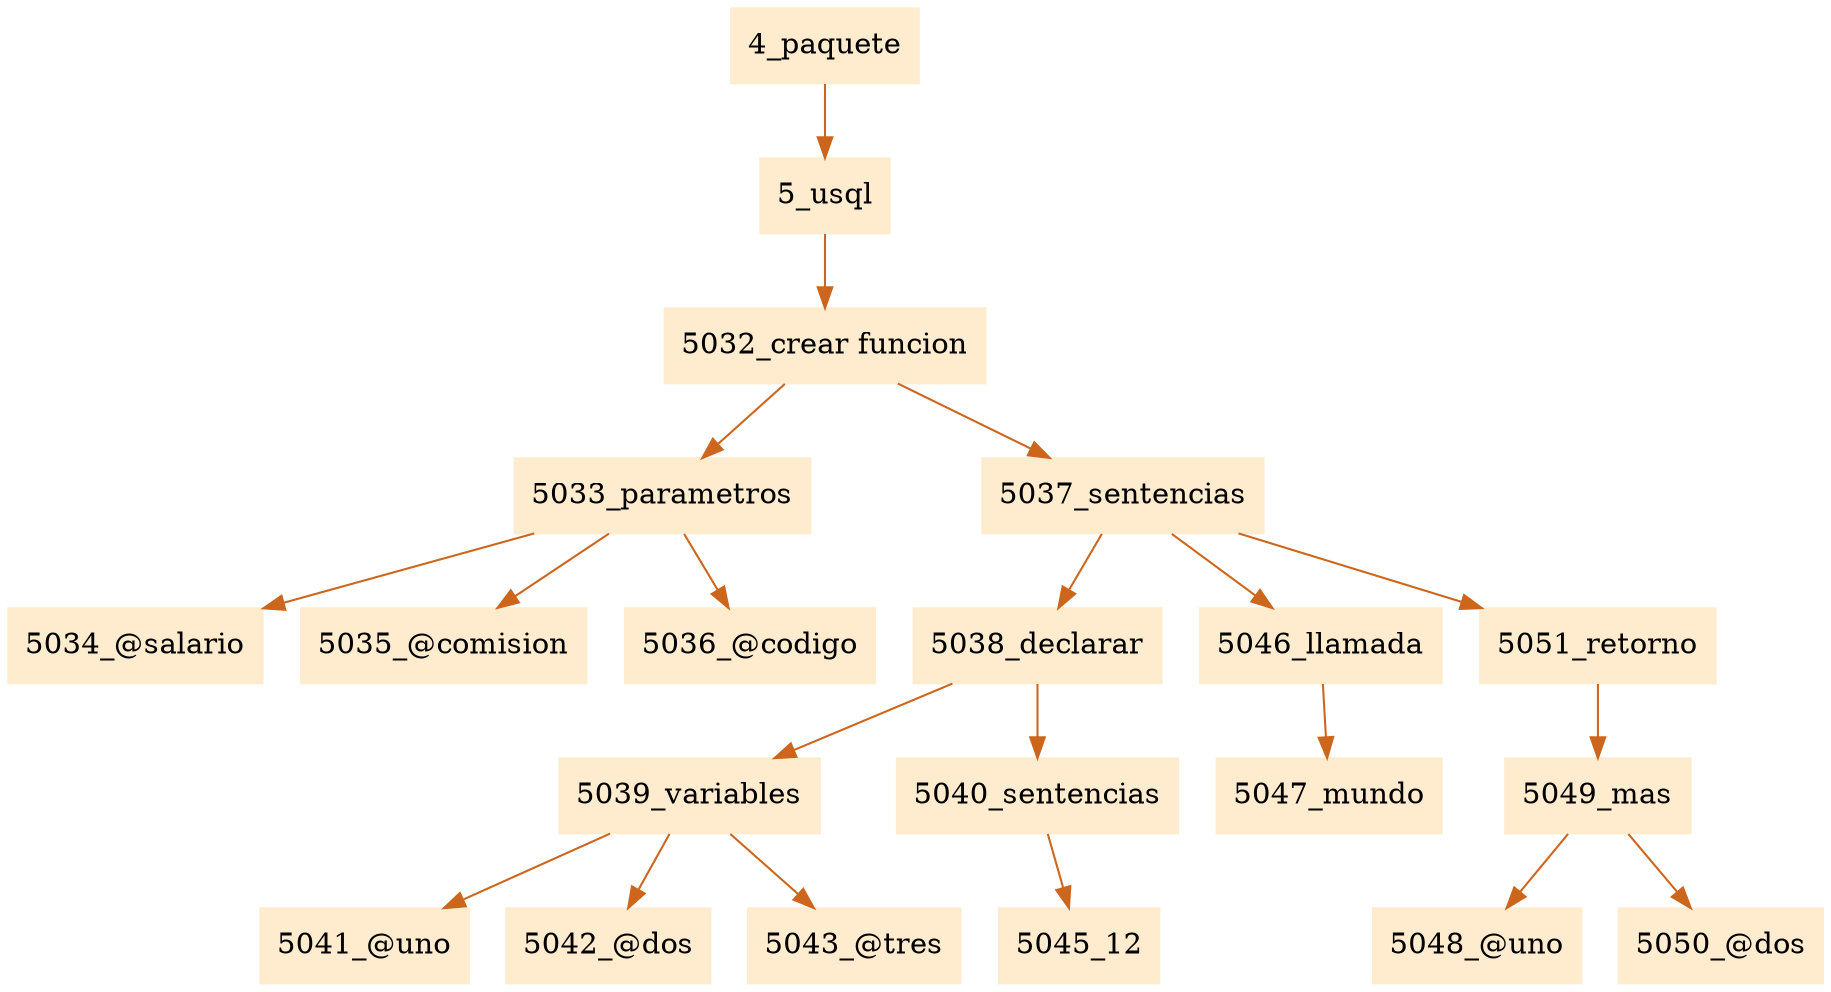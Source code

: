 digraph G {node[shape=box, style=filled, color=blanchedalmond]; edge[color=chocolate3];rankdir=UD 

"4_paquete"->"5_usql""5_usql"->"5032_crear funcion""5032_crear funcion"->"5033_parametros""5033_parametros"->"5034_@salario""5033_parametros"->"5035_@comision""5033_parametros"->"5036_@codigo""5032_crear funcion"->"5037_sentencias""5037_sentencias"->"5038_declarar""5038_declarar"->"5039_variables""5039_variables"->"5041_@uno""5039_variables"->"5042_@dos""5039_variables"->"5043_@tres""5038_declarar"->"5040_sentencias""5040_sentencias"->"5045_12""5037_sentencias"->"5046_llamada""5046_llamada"->"5047_mundo""5037_sentencias"->"5051_retorno""5051_retorno"->"5049_mas""5049_mas"->"5048_@uno""5049_mas"->"5050_@dos"

}
